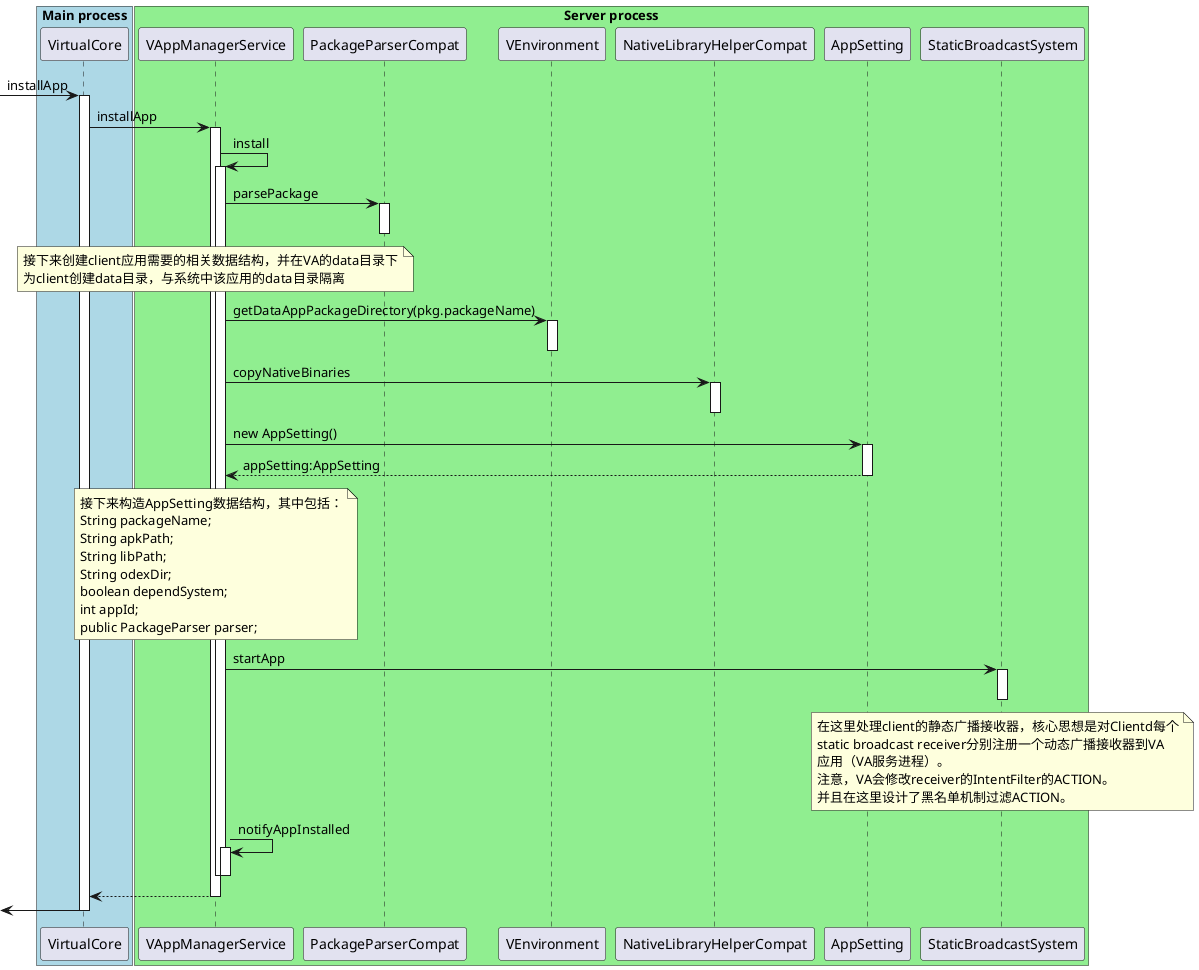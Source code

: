@startuml

box "Main process" #LightBlue
	participant VirtualCore
end box

box "Server process" #LightGreen
	participant VAppManagerService
	participant PackageParserCompat
	participant VEnvironment
	participant NativeLibraryHelperCompat
	participant AppSetting
	participant StaticBroadcastSystem
end box

[-> VirtualCore : installApp
activate VirtualCore

VirtualCore -> VAppManagerService : installApp
activate VAppManagerService

    VAppManagerService -> VAppManagerService: install
    activate VAppManagerService
        VAppManagerService -> PackageParserCompat : parsePackage
        activate PackageParserCompat
        deactivate PackageParserCompat

        note over VAppManagerService
        接下来创建client应用需要的相关数据结构，并在VA的data目录下
        为client创建data目录，与系统中该应用的data目录隔离
        endnote

        VAppManagerService -> VEnvironment : getDataAppPackageDirectory(pkg.packageName)
        activate VEnvironment
        deactivate VEnvironment

        VAppManagerService -> NativeLibraryHelperCompat : copyNativeBinaries
        activate NativeLibraryHelperCompat
        deactivate NativeLibraryHelperCompat

        VAppManagerService -> AppSetting : new AppSetting()
        activate AppSetting
        VAppManagerService <-- AppSetting : appSetting:AppSetting

        note over VAppManagerService
        接下来构造AppSetting数据结构，其中包括：
        String packageName;
        String apkPath;
        String libPath;
        String odexDir;
        boolean dependSystem;
        int appId;
        public PackageParser parser;
        endnote

        deactivate AppSetting

        VAppManagerService -> StaticBroadcastSystem : startApp
        note over StaticBroadcastSystem
        在这里处理client的静态广播接收器，核心思想是对Clientd每个
        static broadcast receiver分别注册一个动态广播接收器到VA
        应用（VA服务进程）。
        注意，VA会修改receiver的IntentFilter的ACTION。
        并且在这里设计了黑名单机制过滤ACTION。
        endnote
        activate StaticBroadcastSystem
        deactivate StaticBroadcastSystem

        VAppManagerService -> VAppManagerService : notifyAppInstalled
        activate VAppManagerService
        deactivate VAppManagerService

    deactivate VAppManagerService

VirtualCore <-- VAppManagerService
deactivate VAppManagerService

[<- VirtualCore
deactivate VirtualCore
@enduml